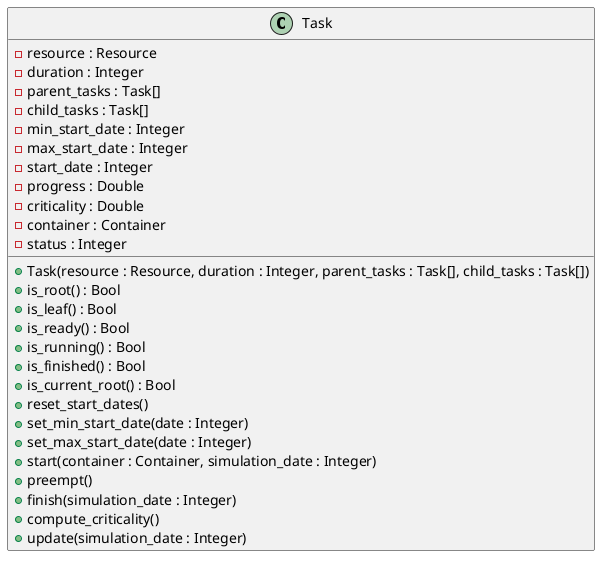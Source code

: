 @startuml
class Task{
    - resource : Resource
    - duration : Integer
    - parent_tasks : Task[]
    - child_tasks : Task[]
    - min_start_date : Integer
    - max_start_date : Integer
    - start_date : Integer
    - progress : Double
    - criticality : Double
    - container : Container
    - status : Integer
    + Task(resource : Resource, duration : Integer, parent_tasks : Task[], child_tasks : Task[])
    + is_root() : Bool
    + is_leaf() : Bool
    + is_ready() : Bool
    + is_running() : Bool
    + is_finished() : Bool
    + is_current_root() : Bool
    + reset_start_dates()
    + set_min_start_date(date : Integer)
    + set_max_start_date(date : Integer)
    + start(container : Container, simulation_date : Integer)
    + preempt()
    + finish(simulation_date : Integer)
    + compute_criticality()
    + update(simulation_date : Integer)
}
@enduml